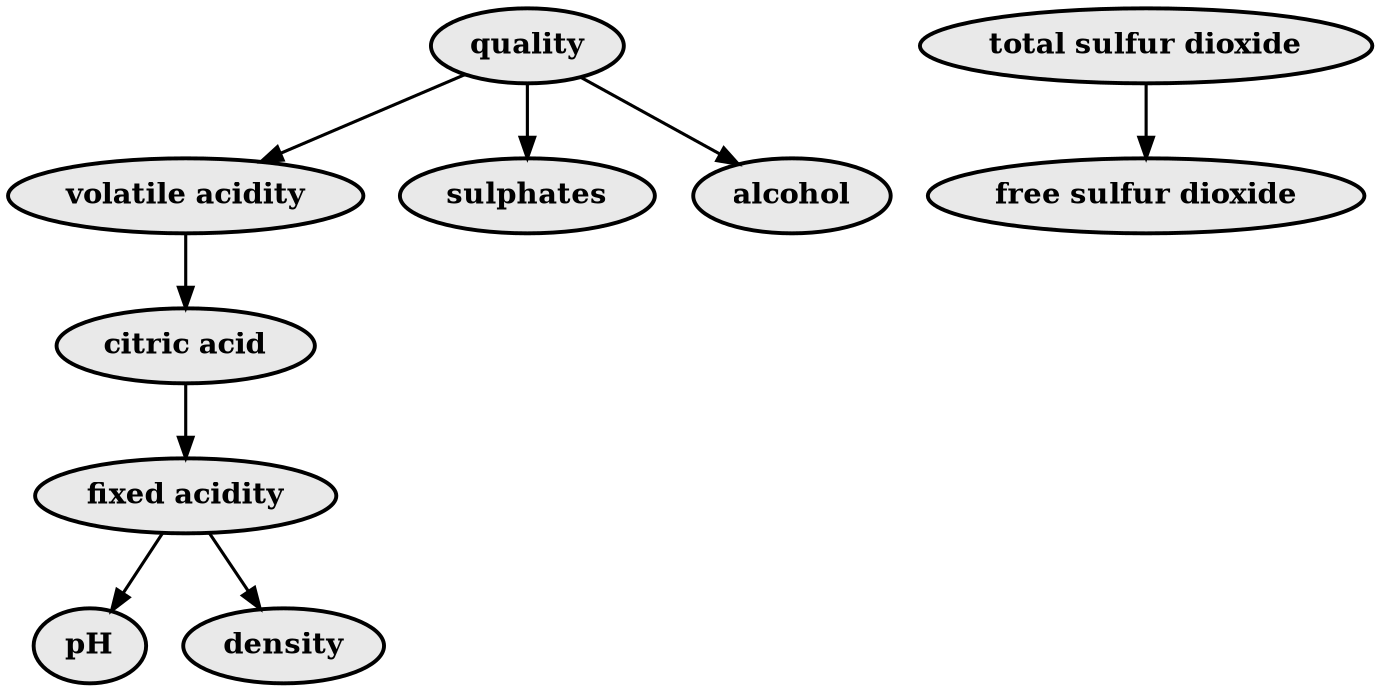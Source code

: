 digraph {
    node [style=filled, fillcolor="#E9E9E9", penwidth=1.875, fontsize=14, fontname="times-bold"]
    edge [penwidth=1.5]
    "quality"->"volatile acidity"
    "quality"->"sulphates"
    "quality"->"alcohol"
    "volatile acidity"->"citric acid"
    "citric acid"->"fixed acidity"
    "fixed acidity"->"pH"
    "fixed acidity"->"density"
    "total sulfur dioxide"->"free sulfur dioxide"
}